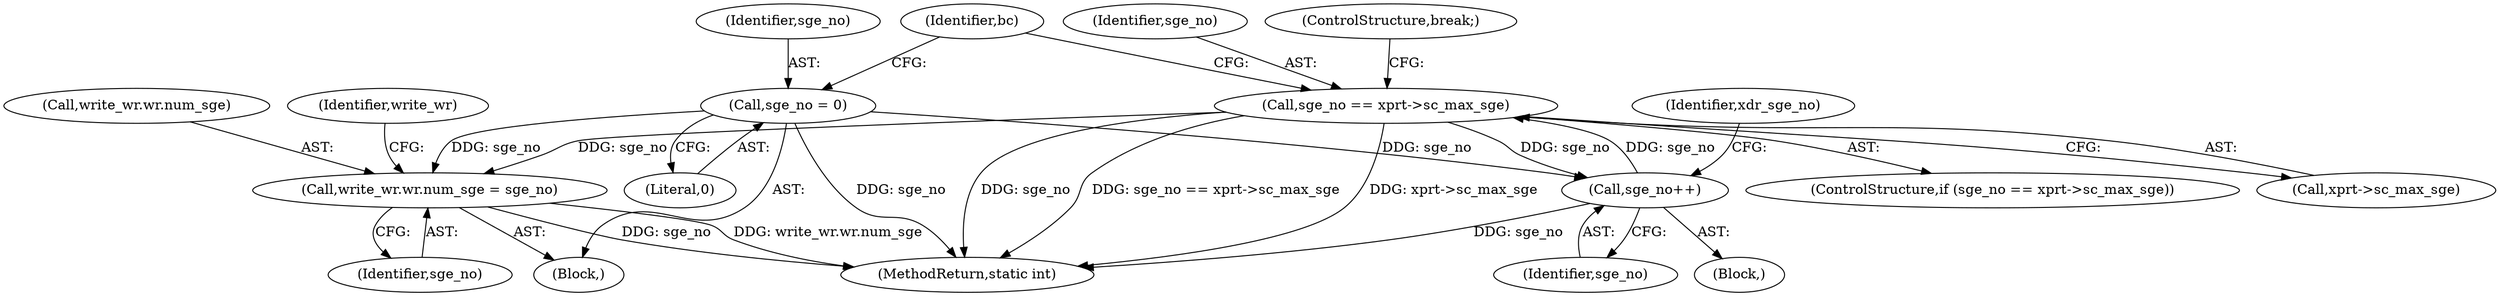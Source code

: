 digraph "1_linux_c70422f760c120480fee4de6c38804c72aa26bc1_34@pointer" {
"1000308" [label="(Call,sge_no == xprt->sc_max_sge)"];
"1000289" [label="(Call,sge_no++)"];
"1000308" [label="(Call,sge_no == xprt->sc_max_sge)"];
"1000208" [label="(Call,sge_no = 0)"];
"1000347" [label="(Call,write_wr.wr.num_sge = sge_no)"];
"1000210" [label="(Literal,0)"];
"1000353" [label="(Identifier,sge_no)"];
"1000308" [label="(Call,sge_no == xprt->sc_max_sge)"];
"1000309" [label="(Identifier,sge_no)"];
"1000347" [label="(Call,write_wr.wr.num_sge = sge_no)"];
"1000209" [label="(Identifier,sge_no)"];
"1000289" [label="(Call,sge_no++)"];
"1000208" [label="(Call,sge_no = 0)"];
"1000292" [label="(Identifier,xdr_sge_no)"];
"1000290" [label="(Identifier,sge_no)"];
"1000348" [label="(Call,write_wr.wr.num_sge)"];
"1000213" [label="(Identifier,bc)"];
"1000112" [label="(Block,)"];
"1000402" [label="(MethodReturn,static int)"];
"1000357" [label="(Identifier,write_wr)"];
"1000313" [label="(ControlStructure,break;)"];
"1000215" [label="(Block,)"];
"1000307" [label="(ControlStructure,if (sge_no == xprt->sc_max_sge))"];
"1000310" [label="(Call,xprt->sc_max_sge)"];
"1000308" -> "1000307"  [label="AST: "];
"1000308" -> "1000310"  [label="CFG: "];
"1000309" -> "1000308"  [label="AST: "];
"1000310" -> "1000308"  [label="AST: "];
"1000213" -> "1000308"  [label="CFG: "];
"1000313" -> "1000308"  [label="CFG: "];
"1000308" -> "1000402"  [label="DDG: xprt->sc_max_sge"];
"1000308" -> "1000402"  [label="DDG: sge_no"];
"1000308" -> "1000402"  [label="DDG: sge_no == xprt->sc_max_sge"];
"1000308" -> "1000289"  [label="DDG: sge_no"];
"1000289" -> "1000308"  [label="DDG: sge_no"];
"1000308" -> "1000347"  [label="DDG: sge_no"];
"1000289" -> "1000215"  [label="AST: "];
"1000289" -> "1000290"  [label="CFG: "];
"1000290" -> "1000289"  [label="AST: "];
"1000292" -> "1000289"  [label="CFG: "];
"1000289" -> "1000402"  [label="DDG: sge_no"];
"1000208" -> "1000289"  [label="DDG: sge_no"];
"1000208" -> "1000112"  [label="AST: "];
"1000208" -> "1000210"  [label="CFG: "];
"1000209" -> "1000208"  [label="AST: "];
"1000210" -> "1000208"  [label="AST: "];
"1000213" -> "1000208"  [label="CFG: "];
"1000208" -> "1000402"  [label="DDG: sge_no"];
"1000208" -> "1000347"  [label="DDG: sge_no"];
"1000347" -> "1000112"  [label="AST: "];
"1000347" -> "1000353"  [label="CFG: "];
"1000348" -> "1000347"  [label="AST: "];
"1000353" -> "1000347"  [label="AST: "];
"1000357" -> "1000347"  [label="CFG: "];
"1000347" -> "1000402"  [label="DDG: sge_no"];
"1000347" -> "1000402"  [label="DDG: write_wr.wr.num_sge"];
}
